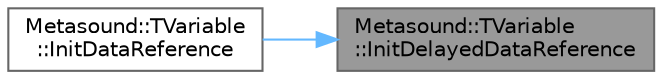 digraph "Metasound::TVariable::InitDelayedDataReference"
{
 // INTERACTIVE_SVG=YES
 // LATEX_PDF_SIZE
  bgcolor="transparent";
  edge [fontname=Helvetica,fontsize=10,labelfontname=Helvetica,labelfontsize=10];
  node [fontname=Helvetica,fontsize=10,shape=box,height=0.2,width=0.4];
  rankdir="RL";
  Node1 [id="Node000001",label="Metasound::TVariable\l::InitDelayedDataReference",height=0.2,width=0.4,color="gray40", fillcolor="grey60", style="filled", fontcolor="black",tooltip=" "];
  Node1 -> Node2 [id="edge1_Node000001_Node000002",dir="back",color="steelblue1",style="solid",tooltip=" "];
  Node2 [id="Node000002",label="Metasound::TVariable\l::InitDataReference",height=0.2,width=0.4,color="grey40", fillcolor="white", style="filled",URL="$da/dc0/structMetasound_1_1TVariable.html#afe20a4d9baa88eaeda5140c79db314ac",tooltip=" "];
}

